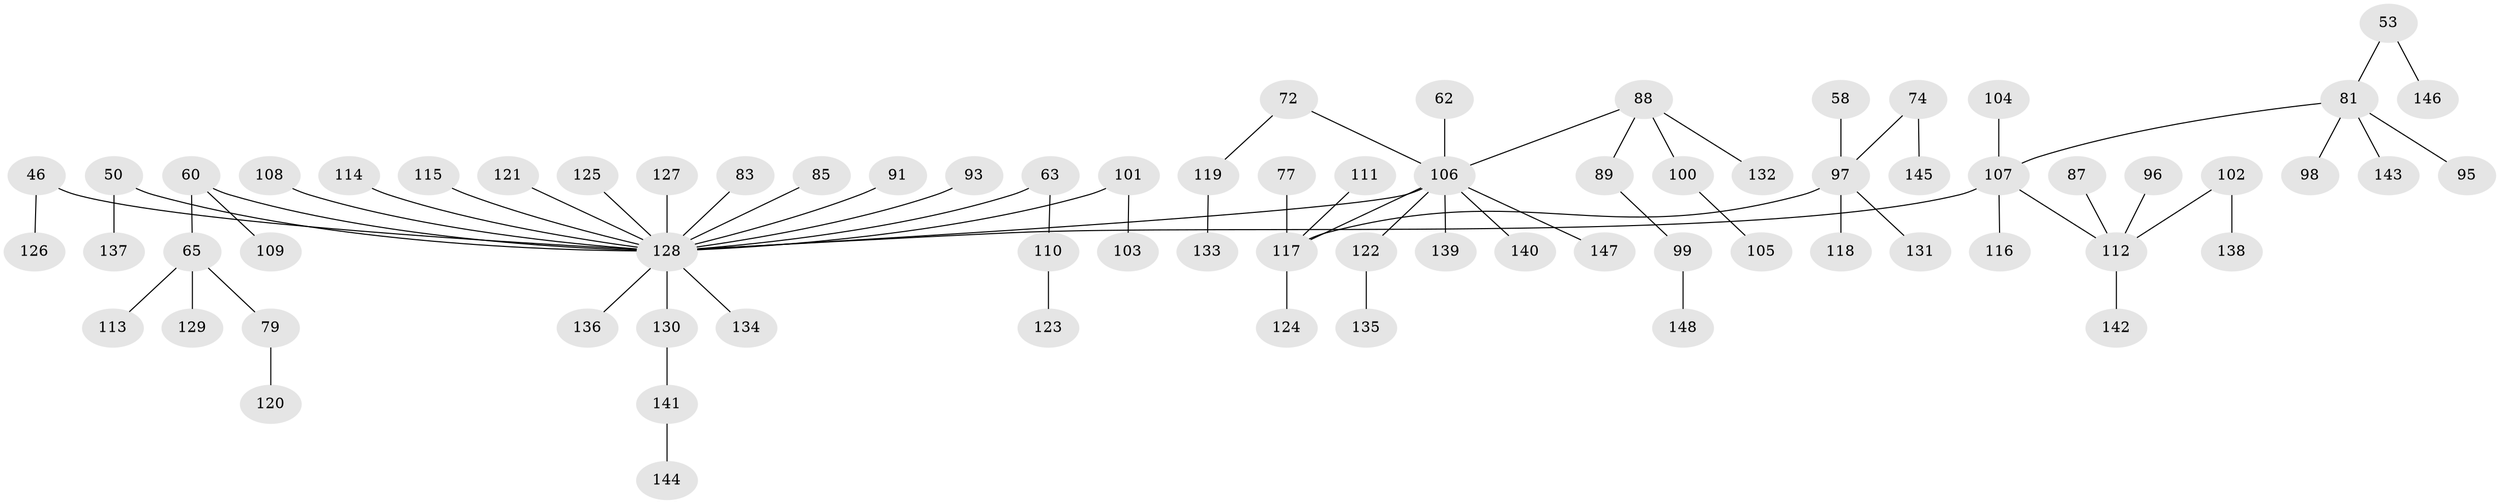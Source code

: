 // original degree distribution, {5: 0.033783783783783786, 6: 0.006756756756756757, 9: 0.006756756756756757, 3: 0.14189189189189189, 4: 0.05405405405405406, 2: 0.31756756756756754, 1: 0.4391891891891892}
// Generated by graph-tools (version 1.1) at 2025/54/03/09/25 04:54:02]
// undirected, 74 vertices, 73 edges
graph export_dot {
graph [start="1"]
  node [color=gray90,style=filled];
  46;
  50;
  53;
  58;
  60 [super="+38+26+35"];
  62;
  63;
  65 [super="+61"];
  72;
  74;
  77;
  79;
  81 [super="+22+28+36+44+47+67"];
  83;
  85;
  87;
  88 [super="+75"];
  89;
  91;
  93;
  95;
  96;
  97 [super="+57+70"];
  98;
  99;
  100;
  101;
  102;
  103;
  104;
  105;
  106 [super="+68+73+92+94+82"];
  107 [super="+86"];
  108;
  109;
  110;
  111;
  112 [super="+18+27+45+66+80"];
  113;
  114;
  115;
  116;
  117 [super="+25+51"];
  118;
  119;
  120;
  121;
  122;
  123;
  124;
  125;
  126;
  127;
  128 [super="+2+12+4+7+31+84+14+39+20+29+59+90+24+43"];
  129;
  130;
  131;
  132;
  133;
  134;
  135;
  136;
  137;
  138;
  139;
  140;
  141;
  142;
  143;
  144;
  145;
  146;
  147;
  148;
  46 -- 126;
  46 -- 128;
  50 -- 137;
  50 -- 128;
  53 -- 146;
  53 -- 81;
  58 -- 97;
  60 -- 109;
  60 -- 128;
  60 -- 65;
  62 -- 106;
  63 -- 110;
  63 -- 128;
  65 -- 129;
  65 -- 113;
  65 -- 79;
  72 -- 119;
  72 -- 106;
  74 -- 145;
  74 -- 97;
  77 -- 117;
  79 -- 120;
  81 -- 107;
  81 -- 95;
  81 -- 143;
  81 -- 98;
  83 -- 128;
  85 -- 128;
  87 -- 112;
  88 -- 89;
  88 -- 132;
  88 -- 100;
  88 -- 106;
  89 -- 99;
  91 -- 128;
  93 -- 128;
  96 -- 112;
  97 -- 131;
  97 -- 117;
  97 -- 118;
  99 -- 148;
  100 -- 105;
  101 -- 103;
  101 -- 128;
  102 -- 138;
  102 -- 112;
  104 -- 107;
  106 -- 122;
  106 -- 128;
  106 -- 139;
  106 -- 140;
  106 -- 147;
  106 -- 117;
  107 -- 116;
  107 -- 112;
  107 -- 128;
  108 -- 128;
  110 -- 123;
  111 -- 117;
  112 -- 142;
  114 -- 128;
  115 -- 128;
  117 -- 124;
  119 -- 133;
  121 -- 128;
  122 -- 135;
  125 -- 128;
  127 -- 128;
  128 -- 130;
  128 -- 134;
  128 -- 136;
  130 -- 141;
  141 -- 144;
}
